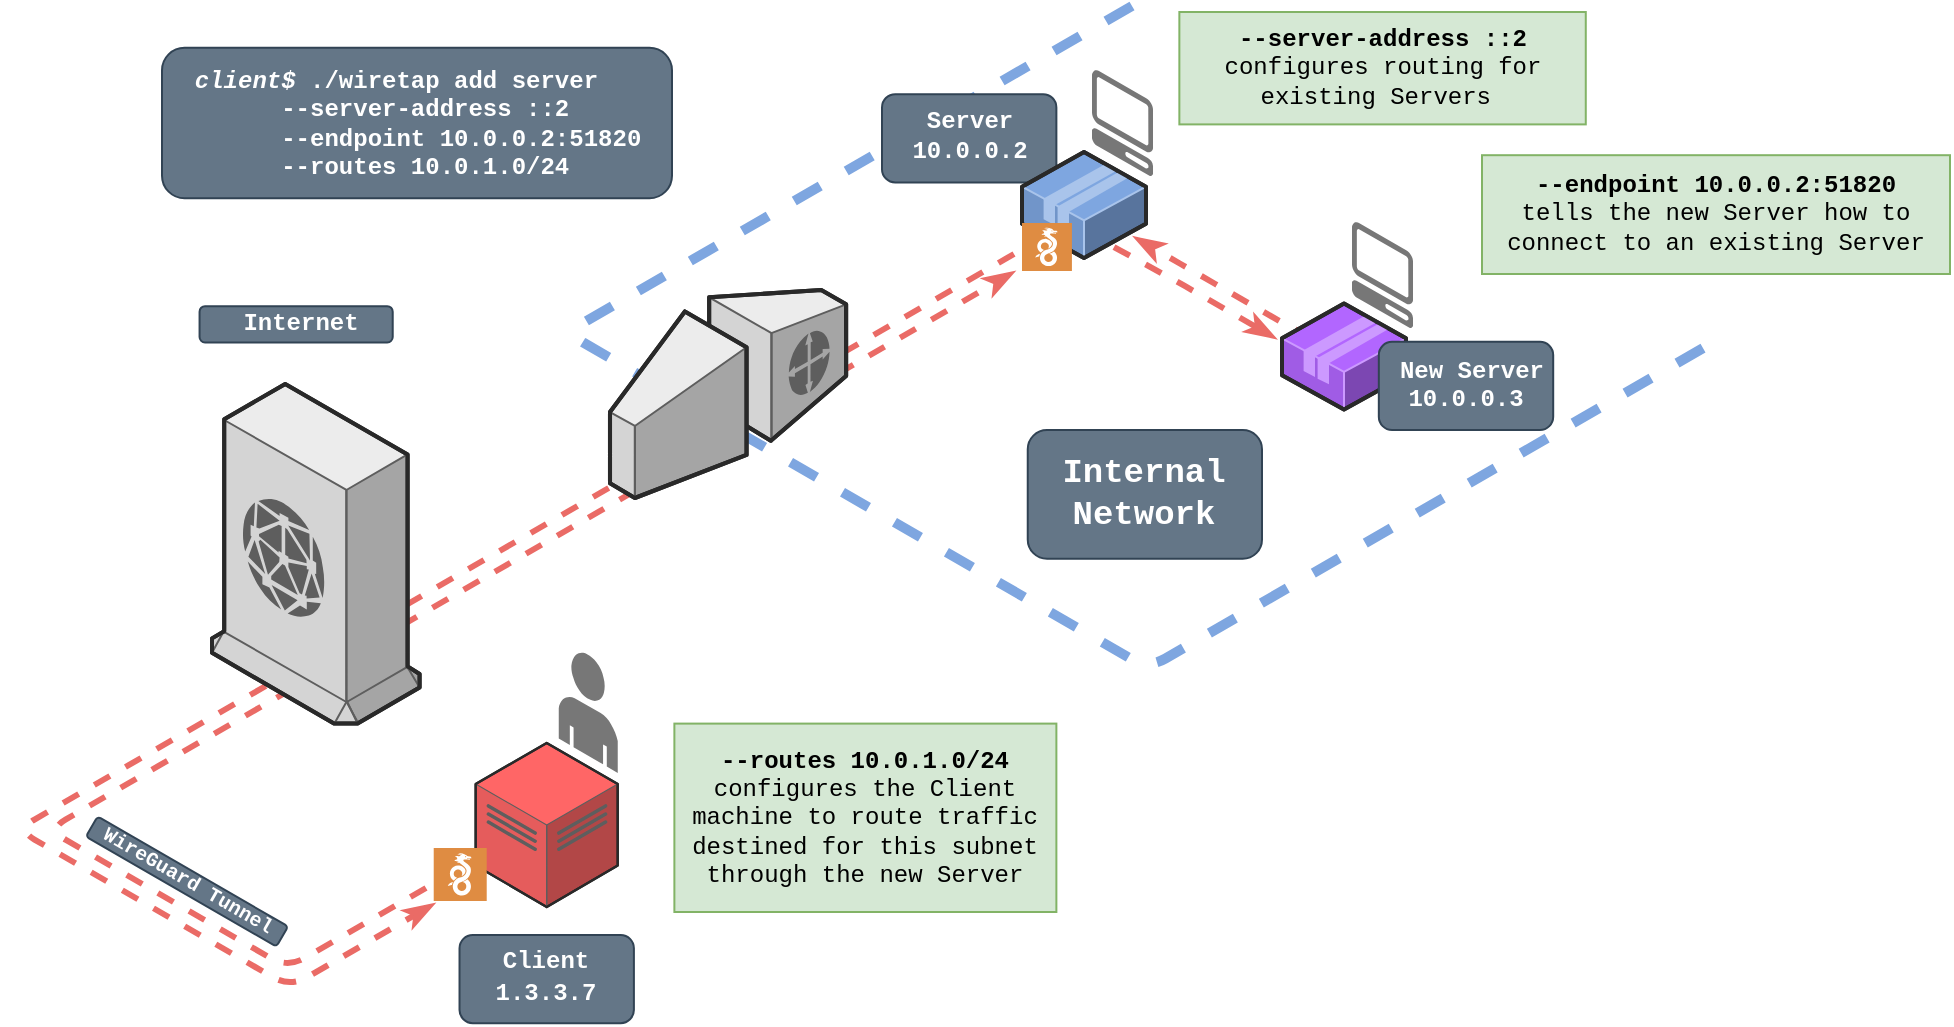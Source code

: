 <mxfile version="20.8.16" type="device"><diagram id="e3q73qmI6FWCRJhKJi0n" name="Page-1"><mxGraphModel dx="1242" dy="854" grid="1" gridSize="10" guides="1" tooltips="1" connect="1" arrows="1" fold="1" page="1" pageScale="1" pageWidth="850" pageHeight="1100" math="0" shadow="0"><root><UserObject label="" animation="# show everything&#10;show VQUGQQ_OnS2NU-rycE4X-38 fade&#10;show VQUGQQ_OnS2NU-rycE4X-29 fade&#10;show VQUGQQ_OnS2NU-rycE4X-78 fade&#10;show VQUGQQ_OnS2NU-rycE4X-23 fade&#10;show VQUGQQ_OnS2NU-rycE4X-18 fade&#10;show VQUGQQ_OnS2NU-rycE4X-32 fade&#10;show VQUGQQ_OnS2NU-rycE4X-6 fade&#10;show VQUGQQ_OnS2NU-rycE4X-35 fade&#10;show VQUGQQ_OnS2NU-rycE4X-34 fade&#10;show VQUGQQ_OnS2NU-rycE4X-36 fade&#10;show VQUGQQ_OnS2NU-rycE4X-37 fade&#10;show IBNPmSZJS5FAOytZOC4L-5 fade&#10;&#10;show wN3jGvzEee-aj5tuvHeW-2 fade&#10;show wN3jGvzEee-aj5tuvHeW-1 fade&#10;show VQUGQQ_OnS2NU-rycE4X-10 fade&#10;show VQUGQQ_OnS2NU-rycE4X-20 fade&#10;show VQUGQQ_OnS2NU-rycE4X-39 fade&#10;show VQUGQQ_OnS2NU-rycE4X-8 fade&#10;show VQUGQQ_OnS2NU-rycE4X-53 fade&#10;show wN3jGvzEee-aj5tuvHeW-4 fade&#10;show wN3jGvzEee-aj5tuvHeW-3 fade&#10;wait 1000&#10;&#10;# Wiretap deployed, show handshake&#10;show wN3jGvzEee-aj5tuvHeW-5 fade&#10;show wN3jGvzEee-aj5tuvHeW-6 fade&#10;show FmDstwN8osCTSLxOBSY--1 fade&#10;show FmDstwN8osCTSLxOBSY--7 fade&#10;show FmDstwN8osCTSLxOBSY--10 fade&#10;show FmDstwN8osCTSLxOBSY--2 fade&#10;flow wN3jGvzEee-aj5tuvHeW-6 start&#10;flow FmDstwN8osCTSLxOBSY--1 start&#10;flow FmDstwN8osCTSLxOBSY--7 start&#10;flow FmDstwN8osCTSLxOBSY--10 start&#10;flow FmDstwN8osCTSLxOBSY--2 start&#10;wait 2000&#10;show FmDstwN8osCTSLxOBSY--9 fade&#10;show oPV8zDyL8UI4lHpnsqUg-2 fade&#10;show oPV8zDyL8UI4lHpnsqUg-3 fade&#10;show oPV8zDyL8UI4lHpnsqUg-4 fade&#10;show oPV8zDyL8UI4lHpnsqUg-5 fade&#10;flow FmDstwN8osCTSLxOBSY--9 start&#10;flow oPV8zDyL8UI4lHpnsqUg-2 start&#10;flow oPV8zDyL8UI4lHpnsqUg-3 start&#10;flow oPV8zDyL8UI4lHpnsqUg-4 start&#10;wait 2000&#10;&#10;# show ping&#10;show oPV8zDyL8UI4lHpnsqUg-7 fade&#10;wait 1000&#10;&#10;show VQUGQQ_OnS2NU-rycE4X-77 fade&#10;wait 1000&#10;&#10;&#10;show oPV8zDyL8UI4lHpnsqUg-10 fade&#10;show oPV8zDyL8UI4lHpnsqUg-12 fade&#10;wait 1000&#10;&#10;show oPV8zDyL8UI4lHpnsqUg-15 fade&#10;show oPV8zDyL8UI4lHpnsqUg-16 fade&#10;wait 1000&#10;&#10;show oPV8zDyL8UI4lHpnsqUg-8 fade&#10;wait 5000&#10;" id="0"><mxCell/></UserObject><mxCell id="1" parent="0"/><mxCell id="2" value="" style="endArrow=classicThin;html=1;rounded=1;fontFamily=Courier New;jumpSize=12;strokeWidth=3;endFill=1;strokeColor=#EA6B66;startArrow=none;startFill=0;edgeStyle=isometricEdgeStyle;dashed=1;entryX=0.898;entryY=0.81;entryDx=0;entryDy=0;entryPerimeter=0;" parent="1" target="VQUGQQ_OnS2NU-rycE4X-8" edge="1"><mxGeometry width="50" height="50" relative="1" as="geometry"><mxPoint x="734.96" y="308" as="sourcePoint"/><mxPoint x="660" y="270" as="targetPoint"/><Array as="points"><mxPoint x="678" y="281"/></Array></mxGeometry></mxCell><mxCell id="IBNPmSZJS5FAOytZOC4L-5" value="" style="endArrow=none;dashed=1;html=1;rounded=1;strokeColor=#7EA6E0;strokeWidth=5;jumpStyle=none;edgeStyle=isometricEdgeStyle;" parent="1" edge="1"><mxGeometry width="50" height="50" relative="1" as="geometry"><mxPoint x="645" y="147" as="sourcePoint"/><mxPoint x="941" y="312" as="targetPoint"/><Array as="points"><mxPoint x="479.26" y="378"/></Array></mxGeometry></mxCell><mxCell id="dTdVm22ynEOEwNfV1y40-15" value="" style="group" parent="1" vertex="1" connectable="0"><mxGeometry x="520" y="189.61" width="87.19" height="45.59" as="geometry"/></mxCell><mxCell id="dTdVm22ynEOEwNfV1y40-16" value="&lt;br&gt;&lt;div&gt;&lt;i&gt;&lt;/i&gt;&lt;/div&gt;" style="text;html=1;strokeColor=#314354;fillColor=#647687;align=left;verticalAlign=middle;whiteSpace=wrap;rounded=1;fontFamily=Courier New;fontStyle=1;fontColor=#ffffff;" parent="dTdVm22ynEOEwNfV1y40-15" vertex="1"><mxGeometry y="1.49" width="87.19" height="44.1" as="geometry"/></mxCell><mxCell id="dTdVm22ynEOEwNfV1y40-17" value="Server" style="text;html=1;align=center;verticalAlign=middle;whiteSpace=wrap;rounded=0;fontFamily=Courier New;fontStyle=1;fontColor=#FFFFFF;" parent="dTdVm22ynEOEwNfV1y40-15" vertex="1"><mxGeometry x="13.59" width="60" height="30" as="geometry"/></mxCell><mxCell id="dTdVm22ynEOEwNfV1y40-18" value="10.0.0.2" style="text;html=1;align=center;verticalAlign=middle;whiteSpace=wrap;rounded=0;fontFamily=Courier New;fontStyle=1;fontColor=#FFFFFF;" parent="dTdVm22ynEOEwNfV1y40-15" vertex="1"><mxGeometry x="13.59" y="15.59" width="60" height="30" as="geometry"/></mxCell><mxCell id="VQUGQQ_OnS2NU-rycE4X-8" value="" style="verticalLabelPosition=bottom;html=1;verticalAlign=top;strokeWidth=1;align=center;outlineConnect=0;dashed=0;outlineConnect=0;shape=mxgraph.aws3d.application2;fillColor=#7EA6E0;strokeColor=#A9C4EB;aspect=fixed;" parent="1" vertex="1"><mxGeometry x="590" y="220" width="62" height="53" as="geometry"/></mxCell><mxCell id="VQUGQQ_OnS2NU-rycE4X-10" value="" style="verticalLabelPosition=bottom;html=1;verticalAlign=top;strokeWidth=1;align=center;outlineConnect=0;dashed=0;outlineConnect=0;shape=mxgraph.aws3d.application2;fillColor=#B266FF;strokeColor=#CC99FF;aspect=fixed;" parent="1" vertex="1"><mxGeometry x="720" y="295.8" width="62" height="53" as="geometry"/></mxCell><mxCell id="VQUGQQ_OnS2NU-rycE4X-20" value="" style="verticalLabelPosition=bottom;html=1;verticalAlign=top;strokeWidth=1;align=center;outlineConnect=0;dashed=0;outlineConnect=0;shape=mxgraph.aws3d.client;aspect=fixed;strokeColor=none;fillColor=#777777;" parent="1" vertex="1"><mxGeometry x="755.0" y="255" width="30.57" height="53" as="geometry"/></mxCell><mxCell id="VQUGQQ_OnS2NU-rycE4X-29" value="" style="verticalLabelPosition=bottom;html=1;verticalAlign=top;strokeWidth=1;align=center;outlineConnect=0;dashed=0;outlineConnect=0;shape=mxgraph.aws3d.dataCenter;strokeColor=#5E5E5E;aspect=fixed;fillColor=#FF6666;gradientColor=none;" parent="1" vertex="1"><mxGeometry x="316.84" y="515.5" width="71.03" height="82" as="geometry"/></mxCell><mxCell id="VQUGQQ_OnS2NU-rycE4X-23" value="" style="verticalLabelPosition=bottom;html=1;verticalAlign=top;strokeWidth=1;align=center;outlineConnect=0;dashed=0;outlineConnect=0;shape=mxgraph.aws3d.end_user;strokeColor=none;fillColor=#777777;aspect=fixed;" parent="1" vertex="1"><mxGeometry x="358.38" y="470.0" width="29.49" height="60.46" as="geometry"/></mxCell><mxCell id="VQUGQQ_OnS2NU-rycE4X-38" value="" style="sketch=0;pointerEvents=1;shadow=0;dashed=0;html=1;strokeColor=none;fillColor=#DF8C42;labelPosition=center;verticalLabelPosition=bottom;verticalAlign=top;align=center;outlineConnect=0;shape=mxgraph.veeam2.wireguard;fontFamily=Courier New;fontSize=19;" parent="1" vertex="1"><mxGeometry x="295.86" y="567.96" width="26.5" height="26.5" as="geometry"/></mxCell><mxCell id="VQUGQQ_OnS2NU-rycE4X-39" value="" style="sketch=0;pointerEvents=1;shadow=0;dashed=0;html=1;strokeColor=none;fillColor=#DF8C42;labelPosition=center;verticalLabelPosition=bottom;verticalAlign=top;align=center;outlineConnect=0;shape=mxgraph.veeam2.wireguard;fontFamily=Courier New;fontSize=19;" parent="1" vertex="1"><mxGeometry x="590" y="255.49" width="24.96" height="24" as="geometry"/></mxCell><mxCell id="VQUGQQ_OnS2NU-rycE4X-53" value="" style="verticalLabelPosition=bottom;html=1;verticalAlign=top;strokeWidth=1;align=center;outlineConnect=0;dashed=0;outlineConnect=0;shape=mxgraph.aws3d.client;aspect=fixed;strokeColor=none;fillColor=#777777;" parent="1" vertex="1"><mxGeometry x="625" y="179" width="30.57" height="53" as="geometry"/></mxCell><mxCell id="VQUGQQ_OnS2NU-rycE4X-77" value="&lt;i&gt;&amp;nbsp; client$ &lt;/i&gt;./wiretap add server&lt;br&gt;&amp;nbsp; &amp;nbsp; &amp;nbsp; &amp;nbsp; --server-address ::2&lt;br&gt;&lt;span style=&quot;white-space: pre;&quot;&gt;&#9;&lt;/span&gt;--endpoint 10.0.0.2:51820&lt;br&gt;&lt;span style=&quot;white-space: pre;&quot;&gt;&#9;&lt;/span&gt;--routes 10.0.1.0/24&lt;br&gt;&lt;div&gt;&lt;i&gt;&lt;/i&gt;&lt;/div&gt;" style="text;html=1;strokeColor=#314354;fillColor=#647687;align=left;verticalAlign=middle;whiteSpace=wrap;rounded=1;fontFamily=Courier New;fontStyle=1;fontColor=#ffffff;" parent="1" vertex="1"><mxGeometry x="160" y="167.88" width="255" height="75.25" as="geometry"/></mxCell><mxCell id="FmDstwN8osCTSLxOBSY--2" value="" style="endArrow=classicThin;html=1;rounded=1;fontFamily=Courier New;jumpSize=12;strokeWidth=3;endFill=1;strokeColor=#EA6B66;edgeStyle=isometricEdgeStyle;startArrow=none;startFill=0;dashed=1;" parent="1" edge="1"><mxGeometry width="50" height="50" relative="1" as="geometry"><mxPoint x="586" y="271" as="sourcePoint"/><mxPoint x="296" y="596" as="targetPoint"/><Array as="points"><mxPoint x="159" y="600"/></Array></mxGeometry></mxCell><mxCell id="FmDstwN8osCTSLxOBSY--9" value="" style="endArrow=classicThin;html=1;rounded=1;fontFamily=Courier New;jumpSize=12;strokeWidth=3;endFill=1;strokeColor=#EA6B66;startArrow=none;startFill=0;edgeStyle=isometricEdgeStyle;dashed=1;" parent="1" edge="1"><mxGeometry width="50" height="50" relative="1" as="geometry"><mxPoint x="292" y="588" as="sourcePoint"/><mxPoint x="586" y="280" as="targetPoint"/><Array as="points"><mxPoint x="164" y="594"/></Array></mxGeometry></mxCell><mxCell id="VQUGQQ_OnS2NU-rycE4X-18" value="" style="verticalLabelPosition=bottom;html=1;verticalAlign=top;strokeWidth=1;align=center;outlineConnect=0;dashed=0;outlineConnect=0;shape=mxgraph.aws3d.cloudfront;fillColor=#ECECEC;strokeColor=#5E5E5E;aspect=fixed;" parent="1" vertex="1"><mxGeometry x="185" y="336" width="103.8" height="169.8" as="geometry"/></mxCell><mxCell id="VQUGQQ_OnS2NU-rycE4X-6" value="" style="verticalLabelPosition=bottom;html=1;verticalAlign=top;strokeWidth=1;align=center;outlineConnect=0;dashed=0;outlineConnect=0;shape=mxgraph.aws3d.customerGateway;fillColor=#ECECEC;strokeColor=#5E5E5E;aspect=fixed;" parent="1" vertex="1"><mxGeometry x="384" y="289" width="118.06" height="104" as="geometry"/></mxCell><mxCell id="zmwg3pBIKIv0O4HrFYE8-3" value="--server-address ::2&lt;br&gt;&lt;span style=&quot;font-weight: 400;&quot;&gt;configures routing for existing Servers&amp;nbsp;&lt;/span&gt;" style="text;html=1;strokeColor=#82b366;fillColor=#d5e8d4;align=center;verticalAlign=middle;whiteSpace=wrap;rounded=0;fontFamily=Courier New;fontStyle=1" parent="1" vertex="1"><mxGeometry x="668.68" y="150" width="203.21" height="56.2" as="geometry"/></mxCell><mxCell id="zmwg3pBIKIv0O4HrFYE8-5" value="--routes 10.0.1.0/24&lt;br&gt;&lt;span style=&quot;font-weight: normal;&quot;&gt;configures the Client machine to route traffic destined for this subnet through the new Server&lt;/span&gt;" style="text;html=1;strokeColor=#82b366;fillColor=#d5e8d4;align=center;verticalAlign=middle;whiteSpace=wrap;rounded=0;fontFamily=Courier New;fontStyle=1" parent="1" vertex="1"><mxGeometry x="416.19" y="505.8" width="191" height="94.2" as="geometry"/></mxCell><mxCell id="dTdVm22ynEOEwNfV1y40-5" value="&lt;br&gt;&lt;div&gt;&lt;i&gt;&lt;/i&gt;&lt;/div&gt;" style="text;html=1;strokeColor=#314354;fillColor=#647687;align=left;verticalAlign=middle;whiteSpace=wrap;rounded=1;fontFamily=Courier New;fontStyle=1;fontColor=#ffffff;" parent="1" vertex="1"><mxGeometry x="592.87" y="359" width="117.13" height="64.4" as="geometry"/></mxCell><mxCell id="VQUGQQ_OnS2NU-rycE4X-37" value="&lt;div style=&quot;font-size: 17px;&quot;&gt;Internal Network&lt;/div&gt;" style="text;html=1;strokeColor=none;fillColor=none;align=center;verticalAlign=middle;whiteSpace=wrap;rounded=0;fontFamily=Courier New;fontStyle=1;fontSize=17;fontColor=#FFFFFF;" parent="1" vertex="1"><mxGeometry x="621.43" y="376.2" width="60" height="30" as="geometry"/></mxCell><mxCell id="dTdVm22ynEOEwNfV1y40-11" value="" style="group" parent="1" vertex="1" connectable="0"><mxGeometry x="768.41" y="313.41" width="94" height="45.59" as="geometry"/></mxCell><mxCell id="dTdVm22ynEOEwNfV1y40-3" value="&lt;br&gt;&lt;div&gt;&lt;i&gt;&lt;/i&gt;&lt;/div&gt;" style="text;html=1;strokeColor=#314354;fillColor=#647687;align=left;verticalAlign=middle;whiteSpace=wrap;rounded=1;fontFamily=Courier New;fontStyle=1;fontColor=#ffffff;" parent="dTdVm22ynEOEwNfV1y40-11" vertex="1"><mxGeometry y="1.49" width="87.19" height="44.1" as="geometry"/></mxCell><mxCell id="wN3jGvzEee-aj5tuvHeW-1" value="New Server" style="text;html=1;align=center;verticalAlign=middle;whiteSpace=wrap;rounded=0;fontFamily=Courier New;fontStyle=1;fontColor=#FFFFFF;" parent="dTdVm22ynEOEwNfV1y40-11" vertex="1"><mxGeometry x="6.78" y="1.49" width="80.41" height="30" as="geometry"/></mxCell><mxCell id="wN3jGvzEee-aj5tuvHeW-2" value="10.0.0.3" style="text;html=1;align=center;verticalAlign=middle;whiteSpace=wrap;rounded=0;fontFamily=Courier New;fontStyle=1;fontColor=#FFFFFF;" parent="dTdVm22ynEOEwNfV1y40-11" vertex="1"><mxGeometry x="13.59" y="15.59" width="60" height="30" as="geometry"/></mxCell><mxCell id="dTdVm22ynEOEwNfV1y40-28" value="" style="group;rotation=30;" parent="1" vertex="1" connectable="0"><mxGeometry x="107.51" y="567.96" width="130" height="32.9" as="geometry"/></mxCell><mxCell id="dTdVm22ynEOEwNfV1y40-24" value="&lt;br&gt;&lt;div&gt;&lt;i&gt;&lt;/i&gt;&lt;/div&gt;" style="text;html=1;strokeColor=#314354;fillColor=#647687;align=left;verticalAlign=middle;whiteSpace=wrap;rounded=1;fontFamily=Courier New;fontStyle=1;fontColor=#ffffff;rotation=30;" parent="dTdVm22ynEOEwNfV1y40-28" vertex="1"><mxGeometry x="10" y="11" width="110" height="11.63" as="geometry"/></mxCell><mxCell id="dTdVm22ynEOEwNfV1y40-26" value="&lt;font style=&quot;font-size: 10px;&quot;&gt;WireGuard Tunnel&lt;/font&gt;" style="text;html=1;align=center;verticalAlign=middle;whiteSpace=wrap;rounded=0;fontFamily=Courier New;fontStyle=1;fontColor=#FFFFFF;fontSize=11;rotation=30;" parent="dTdVm22ynEOEwNfV1y40-28" vertex="1"><mxGeometry x="10" width="109.74" height="32.9" as="geometry"/></mxCell><mxCell id="dTdVm22ynEOEwNfV1y40-29" value="" style="group;rotation=0;" parent="1" vertex="1" connectable="0"><mxGeometry x="170" y="280" width="120" height="60" as="geometry"/></mxCell><mxCell id="dTdVm22ynEOEwNfV1y40-30" value="&lt;br&gt;&lt;div&gt;&lt;i&gt;&lt;/i&gt;&lt;/div&gt;" style="text;html=1;strokeColor=#314354;fillColor=#647687;align=left;verticalAlign=middle;whiteSpace=wrap;rounded=1;fontFamily=Courier New;fontStyle=1;fontColor=#ffffff;rotation=0;" parent="dTdVm22ynEOEwNfV1y40-29" vertex="1"><mxGeometry x="8.78" y="17.119" width="96.58" height="18.099" as="geometry"/></mxCell><mxCell id="dTdVm22ynEOEwNfV1y40-31" value="&lt;font style=&quot;font-size: 12px;&quot;&gt;Internet&lt;/font&gt;" style="text;html=1;align=center;verticalAlign=middle;whiteSpace=wrap;rounded=0;fontFamily=Courier New;fontStyle=1;fontColor=#FFFFFF;fontSize=12;rotation=0;" parent="dTdVm22ynEOEwNfV1y40-29" vertex="1"><mxGeometry x="4.39" y="-3.83" width="111.22" height="60" as="geometry"/></mxCell><mxCell id="dTdVm22ynEOEwNfV1y40-19" value="" style="group" parent="1" vertex="1" connectable="0"><mxGeometry x="308.76" y="610" width="87.19" height="45.59" as="geometry"/></mxCell><mxCell id="dTdVm22ynEOEwNfV1y40-20" value="&lt;br&gt;&lt;div&gt;&lt;i&gt;&lt;/i&gt;&lt;/div&gt;" style="text;html=1;strokeColor=#314354;fillColor=#647687;align=left;verticalAlign=middle;whiteSpace=wrap;rounded=1;fontFamily=Courier New;fontStyle=1;fontColor=#ffffff;" parent="dTdVm22ynEOEwNfV1y40-19" vertex="1"><mxGeometry y="1.49" width="87.19" height="44.1" as="geometry"/></mxCell><mxCell id="dTdVm22ynEOEwNfV1y40-21" value="Client" style="text;html=1;align=center;verticalAlign=middle;whiteSpace=wrap;rounded=0;fontFamily=Courier New;fontStyle=1;fontColor=#FFFFFF;" parent="dTdVm22ynEOEwNfV1y40-19" vertex="1"><mxGeometry x="13.59" width="60" height="30" as="geometry"/></mxCell><mxCell id="dTdVm22ynEOEwNfV1y40-22" value="1.3.3.7" style="text;html=1;align=center;verticalAlign=middle;whiteSpace=wrap;rounded=0;fontFamily=Courier New;fontStyle=1;fontColor=#FFFFFF;" parent="dTdVm22ynEOEwNfV1y40-19" vertex="1"><mxGeometry x="13.59" y="15.59" width="60" height="30" as="geometry"/></mxCell><mxCell id="3" value="" style="endArrow=classicThin;html=1;rounded=1;fontFamily=Courier New;jumpSize=12;strokeWidth=3;endFill=1;strokeColor=#EA6B66;edgeStyle=isometricEdgeStyle;startArrow=none;startFill=0;dashed=1;" parent="1" edge="1"><mxGeometry width="50" height="50" relative="1" as="geometry"><mxPoint x="636" y="267.52" as="sourcePoint"/><mxPoint x="717" y="313" as="targetPoint"/><Array as="points"><mxPoint x="673.42" y="288.09"/></Array></mxGeometry></mxCell><mxCell id="4" value="--endpoint 10.0.0.2:51820&lt;br&gt;&lt;span style=&quot;font-weight: normal;&quot;&gt;tells the new Server how to connect to an existing Server&lt;/span&gt;" style="text;html=1;strokeColor=#82b366;fillColor=#d5e8d4;align=center;verticalAlign=middle;whiteSpace=wrap;rounded=0;fontFamily=Courier New;fontStyle=1" parent="1" vertex="1"><mxGeometry x="820" y="221.6" width="234" height="59.4" as="geometry"/></mxCell></root></mxGraphModel></diagram></mxfile>